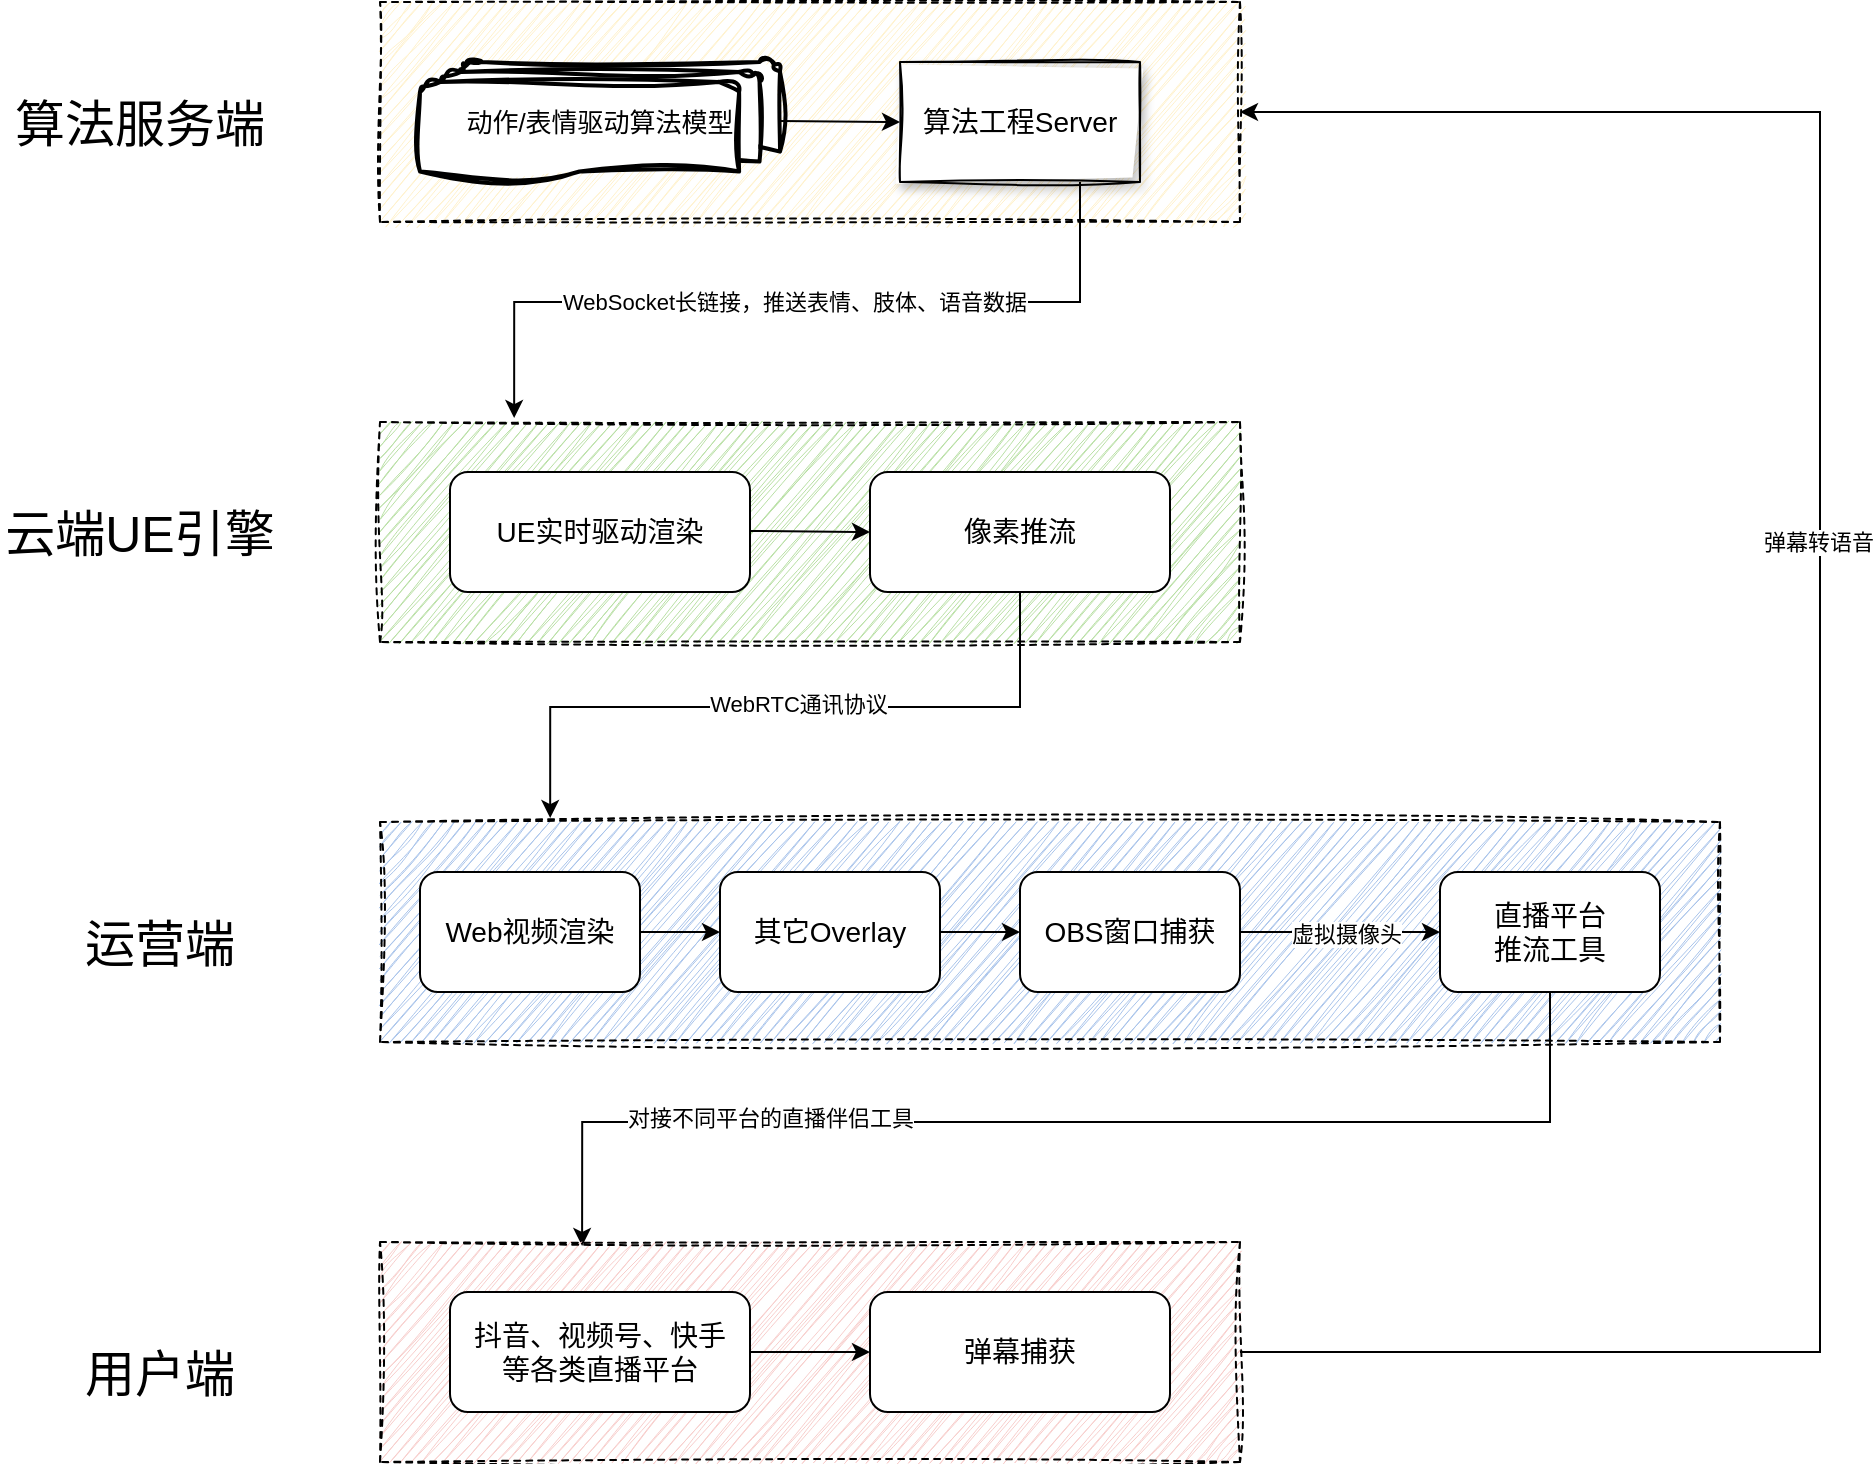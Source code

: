 <mxfile version="21.7.4" type="github">
  <diagram name="第 1 页" id="HSuSrPvIt5fl3jvaZxwd">
    <mxGraphModel dx="2049" dy="788" grid="1" gridSize="10" guides="1" tooltips="1" connect="1" arrows="1" fold="1" page="1" pageScale="1" pageWidth="827" pageHeight="1169" math="0" shadow="0">
      <root>
        <mxCell id="0" />
        <mxCell id="1" parent="0" />
        <mxCell id="60VmntQxT6lIjvBKtyY4-8" value="" style="rounded=0;whiteSpace=wrap;html=1;dashed=1;sketch=1;curveFitting=1;jiggle=2;fillColor=#B9E0A5;" vertex="1" parent="1">
          <mxGeometry x="100" y="340" width="430" height="110" as="geometry" />
        </mxCell>
        <mxCell id="60VmntQxT6lIjvBKtyY4-5" value="" style="rounded=0;whiteSpace=wrap;html=1;dashed=1;sketch=1;curveFitting=1;jiggle=2;fillColor=#FFF2CC;" vertex="1" parent="1">
          <mxGeometry x="100" y="130" width="430" height="110" as="geometry" />
        </mxCell>
        <mxCell id="60VmntQxT6lIjvBKtyY4-1" value="动作/表情驱动算法模型" style="strokeWidth=2;html=1;shape=mxgraph.flowchart.multi-document;whiteSpace=wrap;sketch=1;curveFitting=1;jiggle=2;fontSize=13;" vertex="1" parent="1">
          <mxGeometry x="120" y="160" width="180" height="60" as="geometry" />
        </mxCell>
        <mxCell id="60VmntQxT6lIjvBKtyY4-30" style="edgeStyle=orthogonalEdgeStyle;rounded=0;orthogonalLoop=1;jettySize=auto;html=1;entryX=0.156;entryY=-0.018;entryDx=0;entryDy=0;entryPerimeter=0;exitX=0.75;exitY=1;exitDx=0;exitDy=0;" edge="1" parent="1" source="60VmntQxT6lIjvBKtyY4-4" target="60VmntQxT6lIjvBKtyY4-8">
          <mxGeometry relative="1" as="geometry" />
        </mxCell>
        <mxCell id="60VmntQxT6lIjvBKtyY4-47" value="WebSocket长链接，推送表情、肢体、语音数据" style="edgeLabel;html=1;align=center;verticalAlign=middle;resizable=0;points=[];" vertex="1" connectable="0" parent="60VmntQxT6lIjvBKtyY4-30">
          <mxGeometry x="0.013" relative="1" as="geometry">
            <mxPoint as="offset" />
          </mxGeometry>
        </mxCell>
        <mxCell id="60VmntQxT6lIjvBKtyY4-4" value="算法工程Server" style="rounded=0;whiteSpace=wrap;html=1;glass=0;sketch=1;curveFitting=1;jiggle=2;shadow=1;fontSize=14;" vertex="1" parent="1">
          <mxGeometry x="360" y="160" width="120" height="60" as="geometry" />
        </mxCell>
        <mxCell id="60VmntQxT6lIjvBKtyY4-6" value="UE实时驱动渲染" style="rounded=1;whiteSpace=wrap;html=1;fontSize=14;" vertex="1" parent="1">
          <mxGeometry x="135" y="365" width="150" height="60" as="geometry" />
        </mxCell>
        <mxCell id="60VmntQxT6lIjvBKtyY4-33" style="edgeStyle=orthogonalEdgeStyle;rounded=0;orthogonalLoop=1;jettySize=auto;html=1;entryX=0.127;entryY=-0.018;entryDx=0;entryDy=0;entryPerimeter=0;" edge="1" parent="1" source="60VmntQxT6lIjvBKtyY4-7" target="60VmntQxT6lIjvBKtyY4-9">
          <mxGeometry relative="1" as="geometry" />
        </mxCell>
        <mxCell id="60VmntQxT6lIjvBKtyY4-35" value="WebRTC通讯协议" style="edgeLabel;html=1;align=center;verticalAlign=middle;resizable=0;points=[];" vertex="1" connectable="0" parent="60VmntQxT6lIjvBKtyY4-33">
          <mxGeometry x="-0.022" y="-2" relative="1" as="geometry">
            <mxPoint x="1" as="offset" />
          </mxGeometry>
        </mxCell>
        <mxCell id="60VmntQxT6lIjvBKtyY4-7" value="像素推流" style="rounded=1;whiteSpace=wrap;html=1;fontSize=14;" vertex="1" parent="1">
          <mxGeometry x="345" y="365" width="150" height="60" as="geometry" />
        </mxCell>
        <mxCell id="60VmntQxT6lIjvBKtyY4-9" value="" style="rounded=0;whiteSpace=wrap;html=1;dashed=1;sketch=1;curveFitting=1;jiggle=2;fillColor=#A9C4EB;" vertex="1" parent="1">
          <mxGeometry x="100" y="540" width="670" height="110" as="geometry" />
        </mxCell>
        <mxCell id="60VmntQxT6lIjvBKtyY4-36" value="" style="edgeStyle=orthogonalEdgeStyle;rounded=0;orthogonalLoop=1;jettySize=auto;html=1;" edge="1" parent="1" source="60VmntQxT6lIjvBKtyY4-10" target="60VmntQxT6lIjvBKtyY4-11">
          <mxGeometry relative="1" as="geometry" />
        </mxCell>
        <mxCell id="60VmntQxT6lIjvBKtyY4-10" value="Web视频渲染" style="rounded=1;whiteSpace=wrap;html=1;fontSize=14;" vertex="1" parent="1">
          <mxGeometry x="120" y="565" width="110" height="60" as="geometry" />
        </mxCell>
        <mxCell id="60VmntQxT6lIjvBKtyY4-37" value="" style="edgeStyle=orthogonalEdgeStyle;rounded=0;orthogonalLoop=1;jettySize=auto;html=1;" edge="1" parent="1" source="60VmntQxT6lIjvBKtyY4-11" target="60VmntQxT6lIjvBKtyY4-12">
          <mxGeometry relative="1" as="geometry" />
        </mxCell>
        <mxCell id="60VmntQxT6lIjvBKtyY4-11" value="其它Overlay" style="rounded=1;whiteSpace=wrap;html=1;fontSize=14;" vertex="1" parent="1">
          <mxGeometry x="270" y="565" width="110" height="60" as="geometry" />
        </mxCell>
        <mxCell id="60VmntQxT6lIjvBKtyY4-38" value="" style="edgeStyle=orthogonalEdgeStyle;rounded=0;orthogonalLoop=1;jettySize=auto;html=1;" edge="1" parent="1" source="60VmntQxT6lIjvBKtyY4-12" target="60VmntQxT6lIjvBKtyY4-13">
          <mxGeometry relative="1" as="geometry" />
        </mxCell>
        <mxCell id="60VmntQxT6lIjvBKtyY4-39" value="虚拟摄像头" style="edgeLabel;html=1;align=center;verticalAlign=middle;resizable=0;points=[];" vertex="1" connectable="0" parent="60VmntQxT6lIjvBKtyY4-38">
          <mxGeometry x="0.05" y="-1" relative="1" as="geometry">
            <mxPoint as="offset" />
          </mxGeometry>
        </mxCell>
        <mxCell id="60VmntQxT6lIjvBKtyY4-12" value="OBS窗口捕获" style="rounded=1;whiteSpace=wrap;html=1;fontSize=14;" vertex="1" parent="1">
          <mxGeometry x="420" y="565" width="110" height="60" as="geometry" />
        </mxCell>
        <mxCell id="60VmntQxT6lIjvBKtyY4-41" style="edgeStyle=orthogonalEdgeStyle;rounded=0;orthogonalLoop=1;jettySize=auto;html=1;entryX=0.235;entryY=0.018;entryDx=0;entryDy=0;entryPerimeter=0;" edge="1" parent="1" source="60VmntQxT6lIjvBKtyY4-13" target="60VmntQxT6lIjvBKtyY4-15">
          <mxGeometry relative="1" as="geometry">
            <Array as="points">
              <mxPoint x="685" y="690" />
              <mxPoint x="201" y="690" />
            </Array>
          </mxGeometry>
        </mxCell>
        <mxCell id="60VmntQxT6lIjvBKtyY4-42" value="对接不同平台的直播伴侣工具" style="edgeLabel;html=1;align=center;verticalAlign=middle;resizable=0;points=[];" vertex="1" connectable="0" parent="60VmntQxT6lIjvBKtyY4-41">
          <mxGeometry x="0.49" y="-2" relative="1" as="geometry">
            <mxPoint as="offset" />
          </mxGeometry>
        </mxCell>
        <mxCell id="60VmntQxT6lIjvBKtyY4-13" value="直播平台&lt;br&gt;推流工具" style="rounded=1;whiteSpace=wrap;html=1;fontSize=14;" vertex="1" parent="1">
          <mxGeometry x="630" y="565" width="110" height="60" as="geometry" />
        </mxCell>
        <mxCell id="60VmntQxT6lIjvBKtyY4-44" style="edgeStyle=orthogonalEdgeStyle;rounded=0;orthogonalLoop=1;jettySize=auto;html=1;entryX=1;entryY=0.5;entryDx=0;entryDy=0;" edge="1" parent="1" source="60VmntQxT6lIjvBKtyY4-15" target="60VmntQxT6lIjvBKtyY4-5">
          <mxGeometry relative="1" as="geometry">
            <Array as="points">
              <mxPoint x="820" y="805" />
              <mxPoint x="820" y="185" />
            </Array>
          </mxGeometry>
        </mxCell>
        <mxCell id="60VmntQxT6lIjvBKtyY4-45" value="弹幕转语音" style="edgeLabel;html=1;align=center;verticalAlign=middle;resizable=0;points=[];" vertex="1" connectable="0" parent="60VmntQxT6lIjvBKtyY4-44">
          <mxGeometry x="0.158" y="1" relative="1" as="geometry">
            <mxPoint as="offset" />
          </mxGeometry>
        </mxCell>
        <mxCell id="60VmntQxT6lIjvBKtyY4-15" value="" style="rounded=0;whiteSpace=wrap;html=1;dashed=1;sketch=1;curveFitting=1;jiggle=2;fillColor=#F8CECC;" vertex="1" parent="1">
          <mxGeometry x="100" y="750" width="430" height="110" as="geometry" />
        </mxCell>
        <mxCell id="60VmntQxT6lIjvBKtyY4-43" value="" style="edgeStyle=orthogonalEdgeStyle;rounded=0;orthogonalLoop=1;jettySize=auto;html=1;" edge="1" parent="1" source="60VmntQxT6lIjvBKtyY4-16" target="60VmntQxT6lIjvBKtyY4-17">
          <mxGeometry relative="1" as="geometry" />
        </mxCell>
        <mxCell id="60VmntQxT6lIjvBKtyY4-16" value="抖音、视频号、快手&lt;br&gt;等各类直播平台" style="rounded=1;whiteSpace=wrap;html=1;fontSize=14;" vertex="1" parent="1">
          <mxGeometry x="135" y="775" width="150" height="60" as="geometry" />
        </mxCell>
        <mxCell id="60VmntQxT6lIjvBKtyY4-17" value="弹幕捕获" style="rounded=1;whiteSpace=wrap;html=1;fontSize=14;" vertex="1" parent="1">
          <mxGeometry x="345" y="775" width="150" height="60" as="geometry" />
        </mxCell>
        <mxCell id="60VmntQxT6lIjvBKtyY4-22" value="&lt;font style=&quot;font-size: 25px;&quot;&gt;算法服务端&lt;/font&gt;" style="text;html=1;strokeColor=none;fillColor=none;align=center;verticalAlign=middle;whiteSpace=wrap;rounded=0;fontSize=25;" vertex="1" parent="1">
          <mxGeometry x="-90" y="175" width="140" height="30" as="geometry" />
        </mxCell>
        <mxCell id="60VmntQxT6lIjvBKtyY4-23" value="&lt;font style=&quot;font-size: 25px;&quot;&gt;云端UE引擎&lt;/font&gt;" style="text;html=1;strokeColor=none;fillColor=none;align=center;verticalAlign=middle;whiteSpace=wrap;rounded=0;fontSize=25;" vertex="1" parent="1">
          <mxGeometry x="-90" y="380" width="140" height="30" as="geometry" />
        </mxCell>
        <mxCell id="60VmntQxT6lIjvBKtyY4-24" value="运营端" style="text;html=1;strokeColor=none;fillColor=none;align=center;verticalAlign=middle;whiteSpace=wrap;rounded=0;fontSize=25;" vertex="1" parent="1">
          <mxGeometry x="-80" y="585" width="140" height="30" as="geometry" />
        </mxCell>
        <mxCell id="60VmntQxT6lIjvBKtyY4-26" value="用户端" style="text;html=1;strokeColor=none;fillColor=none;align=center;verticalAlign=middle;whiteSpace=wrap;rounded=0;fontSize=25;" vertex="1" parent="1">
          <mxGeometry x="-80" y="800" width="140" height="30" as="geometry" />
        </mxCell>
        <mxCell id="60VmntQxT6lIjvBKtyY4-28" value="" style="endArrow=classic;html=1;rounded=0;" edge="1" parent="1">
          <mxGeometry width="50" height="50" relative="1" as="geometry">
            <mxPoint x="300" y="189.5" as="sourcePoint" />
            <mxPoint x="360" y="190" as="targetPoint" />
          </mxGeometry>
        </mxCell>
        <mxCell id="60VmntQxT6lIjvBKtyY4-32" value="" style="endArrow=classic;html=1;rounded=0;" edge="1" parent="1">
          <mxGeometry width="50" height="50" relative="1" as="geometry">
            <mxPoint x="285" y="394.5" as="sourcePoint" />
            <mxPoint x="345" y="395" as="targetPoint" />
          </mxGeometry>
        </mxCell>
      </root>
    </mxGraphModel>
  </diagram>
</mxfile>

